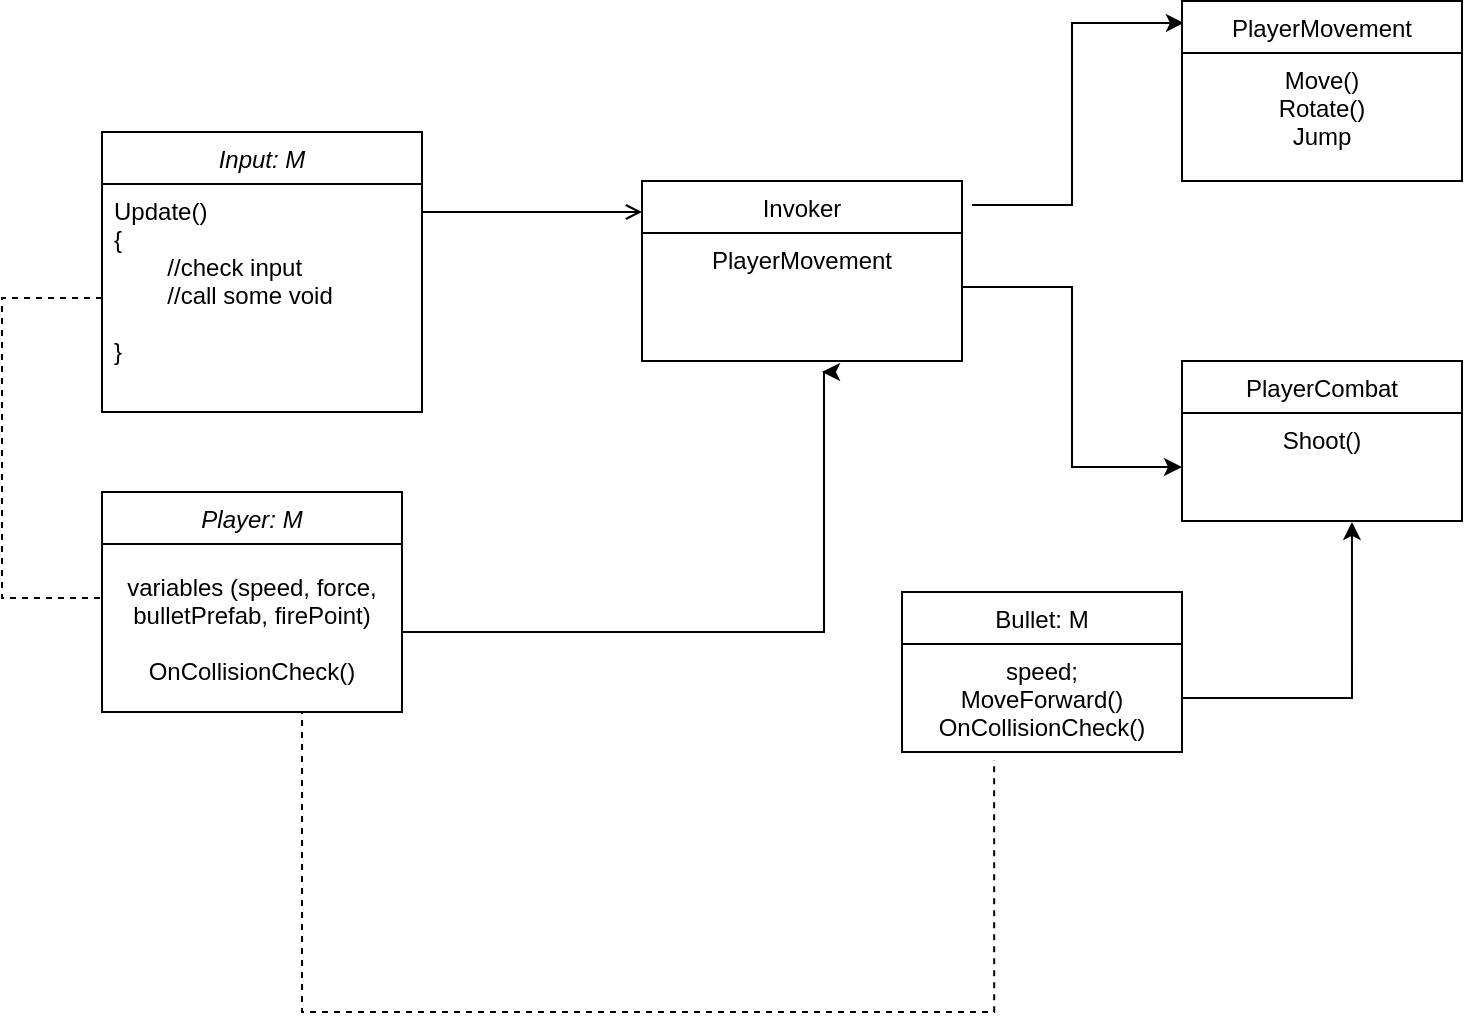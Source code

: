 <mxfile version="21.6.6" type="github">
  <diagram id="C5RBs43oDa-KdzZeNtuy" name="Page-1">
    <mxGraphModel dx="1434" dy="796" grid="1" gridSize="10" guides="1" tooltips="1" connect="1" arrows="1" fold="1" page="0" pageScale="1" pageWidth="827" pageHeight="1169" background="none" math="0" shadow="0">
      <root>
        <mxCell id="WIyWlLk6GJQsqaUBKTNV-0" />
        <mxCell id="WIyWlLk6GJQsqaUBKTNV-1" parent="WIyWlLk6GJQsqaUBKTNV-0" />
        <mxCell id="zkfFHV4jXpPFQw0GAbJ--0" value="Input: M" style="swimlane;fontStyle=2;align=center;verticalAlign=top;childLayout=stackLayout;horizontal=1;startSize=26;horizontalStack=0;resizeParent=1;resizeLast=0;collapsible=1;marginBottom=0;rounded=0;shadow=0;strokeWidth=1;" parent="WIyWlLk6GJQsqaUBKTNV-1" vertex="1">
          <mxGeometry x="90" y="130" width="160" height="140" as="geometry">
            <mxRectangle x="230" y="140" width="160" height="26" as="alternateBounds" />
          </mxGeometry>
        </mxCell>
        <mxCell id="zkfFHV4jXpPFQw0GAbJ--1" value="Update()&#xa;{&#xa;        //check input&#xa;        //call some void&#xa;        &#xa;}" style="text;align=left;verticalAlign=top;spacingLeft=4;spacingRight=4;overflow=hidden;rotatable=0;points=[[0,0.5],[1,0.5]];portConstraint=eastwest;" parent="zkfFHV4jXpPFQw0GAbJ--0" vertex="1">
          <mxGeometry y="26" width="160" height="114" as="geometry" />
        </mxCell>
        <mxCell id="5yhtQXbGcxuIRCkPWQpD-15" value="" style="edgeStyle=orthogonalEdgeStyle;rounded=0;orthogonalLoop=1;jettySize=auto;html=1;exitX=1.031;exitY=0.133;exitDx=0;exitDy=0;exitPerimeter=0;entryX=0.007;entryY=0.122;entryDx=0;entryDy=0;entryPerimeter=0;" edge="1" parent="WIyWlLk6GJQsqaUBKTNV-1" source="zkfFHV4jXpPFQw0GAbJ--17" target="5yhtQXbGcxuIRCkPWQpD-5">
          <mxGeometry relative="1" as="geometry" />
        </mxCell>
        <mxCell id="zkfFHV4jXpPFQw0GAbJ--17" value="Invoker" style="swimlane;fontStyle=0;align=center;verticalAlign=top;childLayout=stackLayout;horizontal=1;startSize=26;horizontalStack=0;resizeParent=1;resizeLast=0;collapsible=1;marginBottom=0;rounded=0;shadow=0;strokeWidth=1;" parent="WIyWlLk6GJQsqaUBKTNV-1" vertex="1">
          <mxGeometry x="360" y="154.5" width="160" height="90" as="geometry">
            <mxRectangle x="550" y="140" width="160" height="26" as="alternateBounds" />
          </mxGeometry>
        </mxCell>
        <mxCell id="zkfFHV4jXpPFQw0GAbJ--18" value="PlayerMovement" style="text;align=center;verticalAlign=top;spacingLeft=4;spacingRight=4;overflow=hidden;rotatable=0;points=[[0,0.5],[1,0.5]];portConstraint=eastwest;" parent="zkfFHV4jXpPFQw0GAbJ--17" vertex="1">
          <mxGeometry y="26" width="160" height="54" as="geometry" />
        </mxCell>
        <mxCell id="zkfFHV4jXpPFQw0GAbJ--26" value="" style="endArrow=open;shadow=0;strokeWidth=1;rounded=0;endFill=1;edgeStyle=elbowEdgeStyle;elbow=vertical;" parent="WIyWlLk6GJQsqaUBKTNV-1" source="zkfFHV4jXpPFQw0GAbJ--0" target="zkfFHV4jXpPFQw0GAbJ--17" edge="1">
          <mxGeometry x="0.5" y="41" relative="1" as="geometry">
            <mxPoint x="380" y="192" as="sourcePoint" />
            <mxPoint x="540" y="192" as="targetPoint" />
            <mxPoint x="-40" y="32" as="offset" />
            <Array as="points">
              <mxPoint x="305" y="170" />
            </Array>
          </mxGeometry>
        </mxCell>
        <mxCell id="zkfFHV4jXpPFQw0GAbJ--27" value="" style="resizable=0;align=left;verticalAlign=bottom;labelBackgroundColor=none;fontSize=12;" parent="zkfFHV4jXpPFQw0GAbJ--26" connectable="0" vertex="1">
          <mxGeometry x="-1" relative="1" as="geometry">
            <mxPoint y="4" as="offset" />
          </mxGeometry>
        </mxCell>
        <mxCell id="5yhtQXbGcxuIRCkPWQpD-0" value="Player: M" style="swimlane;fontStyle=2;align=center;verticalAlign=top;childLayout=stackLayout;horizontal=1;startSize=26;horizontalStack=0;resizeParent=1;resizeLast=0;collapsible=1;marginBottom=0;rounded=0;shadow=0;strokeWidth=1;" vertex="1" parent="WIyWlLk6GJQsqaUBKTNV-1">
          <mxGeometry x="90" y="310" width="150" height="110" as="geometry">
            <mxRectangle x="230" y="140" width="160" height="26" as="alternateBounds" />
          </mxGeometry>
        </mxCell>
        <mxCell id="5yhtQXbGcxuIRCkPWQpD-21" style="edgeStyle=orthogonalEdgeStyle;rounded=0;orthogonalLoop=1;jettySize=auto;html=1;" edge="1" parent="5yhtQXbGcxuIRCkPWQpD-0" source="5yhtQXbGcxuIRCkPWQpD-1">
          <mxGeometry relative="1" as="geometry">
            <mxPoint x="360" y="-60" as="targetPoint" />
            <Array as="points">
              <mxPoint x="361" y="70" />
            </Array>
          </mxGeometry>
        </mxCell>
        <mxCell id="5yhtQXbGcxuIRCkPWQpD-1" value="variables (speed, force, &#xa;bulletPrefab, firePoint)&#xa;&#xa;OnCollisionCheck()" style="text;align=center;verticalAlign=middle;spacingLeft=4;spacingRight=4;overflow=hidden;rotatable=0;points=[[0,0.5],[1,0.5]];portConstraint=eastwest;" vertex="1" parent="5yhtQXbGcxuIRCkPWQpD-0">
          <mxGeometry y="26" width="150" height="84" as="geometry" />
        </mxCell>
        <mxCell id="5yhtQXbGcxuIRCkPWQpD-5" value="PlayerMovement" style="swimlane;fontStyle=0;align=center;verticalAlign=top;childLayout=stackLayout;horizontal=1;startSize=26;horizontalStack=0;resizeParent=1;resizeLast=0;collapsible=1;marginBottom=0;rounded=0;shadow=0;strokeWidth=1;" vertex="1" parent="WIyWlLk6GJQsqaUBKTNV-1">
          <mxGeometry x="630" y="64.5" width="140" height="90" as="geometry">
            <mxRectangle x="550" y="140" width="160" height="26" as="alternateBounds" />
          </mxGeometry>
        </mxCell>
        <mxCell id="5yhtQXbGcxuIRCkPWQpD-6" value="Move()&#xa;Rotate()&#xa;Jump" style="text;align=center;verticalAlign=top;spacingLeft=4;spacingRight=4;overflow=hidden;rotatable=0;points=[[0,0.5],[1,0.5]];portConstraint=eastwest;" vertex="1" parent="5yhtQXbGcxuIRCkPWQpD-5">
          <mxGeometry y="26" width="140" height="64" as="geometry" />
        </mxCell>
        <mxCell id="5yhtQXbGcxuIRCkPWQpD-22" style="edgeStyle=orthogonalEdgeStyle;rounded=0;orthogonalLoop=1;jettySize=auto;html=1;entryX=0;entryY=0.5;entryDx=0;entryDy=0;dashed=1;endArrow=none;endFill=0;" edge="1" parent="WIyWlLk6GJQsqaUBKTNV-1" source="zkfFHV4jXpPFQw0GAbJ--1" target="5yhtQXbGcxuIRCkPWQpD-1">
          <mxGeometry relative="1" as="geometry">
            <Array as="points">
              <mxPoint x="40" y="213" />
              <mxPoint x="40" y="363" />
            </Array>
          </mxGeometry>
        </mxCell>
        <mxCell id="5yhtQXbGcxuIRCkPWQpD-23" value="PlayerCombat" style="swimlane;fontStyle=0;align=center;verticalAlign=top;childLayout=stackLayout;horizontal=1;startSize=26;horizontalStack=0;resizeParent=1;resizeLast=0;collapsible=1;marginBottom=0;rounded=0;shadow=0;strokeWidth=1;" vertex="1" parent="WIyWlLk6GJQsqaUBKTNV-1">
          <mxGeometry x="630" y="244.5" width="140" height="80" as="geometry">
            <mxRectangle x="550" y="140" width="160" height="26" as="alternateBounds" />
          </mxGeometry>
        </mxCell>
        <mxCell id="5yhtQXbGcxuIRCkPWQpD-24" value="Shoot()" style="text;align=center;verticalAlign=top;spacingLeft=4;spacingRight=4;overflow=hidden;rotatable=0;points=[[0,0.5],[1,0.5]];portConstraint=eastwest;" vertex="1" parent="5yhtQXbGcxuIRCkPWQpD-23">
          <mxGeometry y="26" width="140" height="54" as="geometry" />
        </mxCell>
        <mxCell id="5yhtQXbGcxuIRCkPWQpD-25" style="edgeStyle=orthogonalEdgeStyle;rounded=0;orthogonalLoop=1;jettySize=auto;html=1;exitX=1;exitY=0.5;exitDx=0;exitDy=0;entryX=0;entryY=0.5;entryDx=0;entryDy=0;" edge="1" parent="WIyWlLk6GJQsqaUBKTNV-1" source="zkfFHV4jXpPFQw0GAbJ--18" target="5yhtQXbGcxuIRCkPWQpD-24">
          <mxGeometry relative="1" as="geometry" />
        </mxCell>
        <mxCell id="5yhtQXbGcxuIRCkPWQpD-26" value="Bullet: M" style="swimlane;fontStyle=0;align=center;verticalAlign=top;childLayout=stackLayout;horizontal=1;startSize=26;horizontalStack=0;resizeParent=1;resizeLast=0;collapsible=1;marginBottom=0;rounded=0;shadow=0;strokeWidth=1;" vertex="1" parent="WIyWlLk6GJQsqaUBKTNV-1">
          <mxGeometry x="490" y="360" width="140" height="80" as="geometry">
            <mxRectangle x="550" y="140" width="160" height="26" as="alternateBounds" />
          </mxGeometry>
        </mxCell>
        <mxCell id="5yhtQXbGcxuIRCkPWQpD-27" value="speed;&#xa;MoveForward()&#xa;OnCollisionCheck()" style="text;align=center;verticalAlign=top;spacingLeft=4;spacingRight=4;overflow=hidden;rotatable=0;points=[[0,0.5],[1,0.5]];portConstraint=eastwest;" vertex="1" parent="5yhtQXbGcxuIRCkPWQpD-26">
          <mxGeometry y="26" width="140" height="54" as="geometry" />
        </mxCell>
        <mxCell id="5yhtQXbGcxuIRCkPWQpD-28" style="edgeStyle=orthogonalEdgeStyle;rounded=0;orthogonalLoop=1;jettySize=auto;html=1;entryX=0.329;entryY=1.074;entryDx=0;entryDy=0;dashed=1;endArrow=none;endFill=0;entryPerimeter=0;" edge="1" parent="WIyWlLk6GJQsqaUBKTNV-1" target="5yhtQXbGcxuIRCkPWQpD-27">
          <mxGeometry relative="1" as="geometry">
            <mxPoint x="240" y="420" as="sourcePoint" />
            <mxPoint x="240" y="585" as="targetPoint" />
            <Array as="points">
              <mxPoint x="190" y="420" />
              <mxPoint x="190" y="570" />
              <mxPoint x="536" y="570" />
            </Array>
          </mxGeometry>
        </mxCell>
        <mxCell id="5yhtQXbGcxuIRCkPWQpD-30" style="edgeStyle=orthogonalEdgeStyle;rounded=0;orthogonalLoop=1;jettySize=auto;html=1;exitX=1;exitY=0.5;exitDx=0;exitDy=0;entryX=0.607;entryY=1.009;entryDx=0;entryDy=0;entryPerimeter=0;" edge="1" parent="WIyWlLk6GJQsqaUBKTNV-1" source="5yhtQXbGcxuIRCkPWQpD-27" target="5yhtQXbGcxuIRCkPWQpD-24">
          <mxGeometry relative="1" as="geometry" />
        </mxCell>
      </root>
    </mxGraphModel>
  </diagram>
</mxfile>
